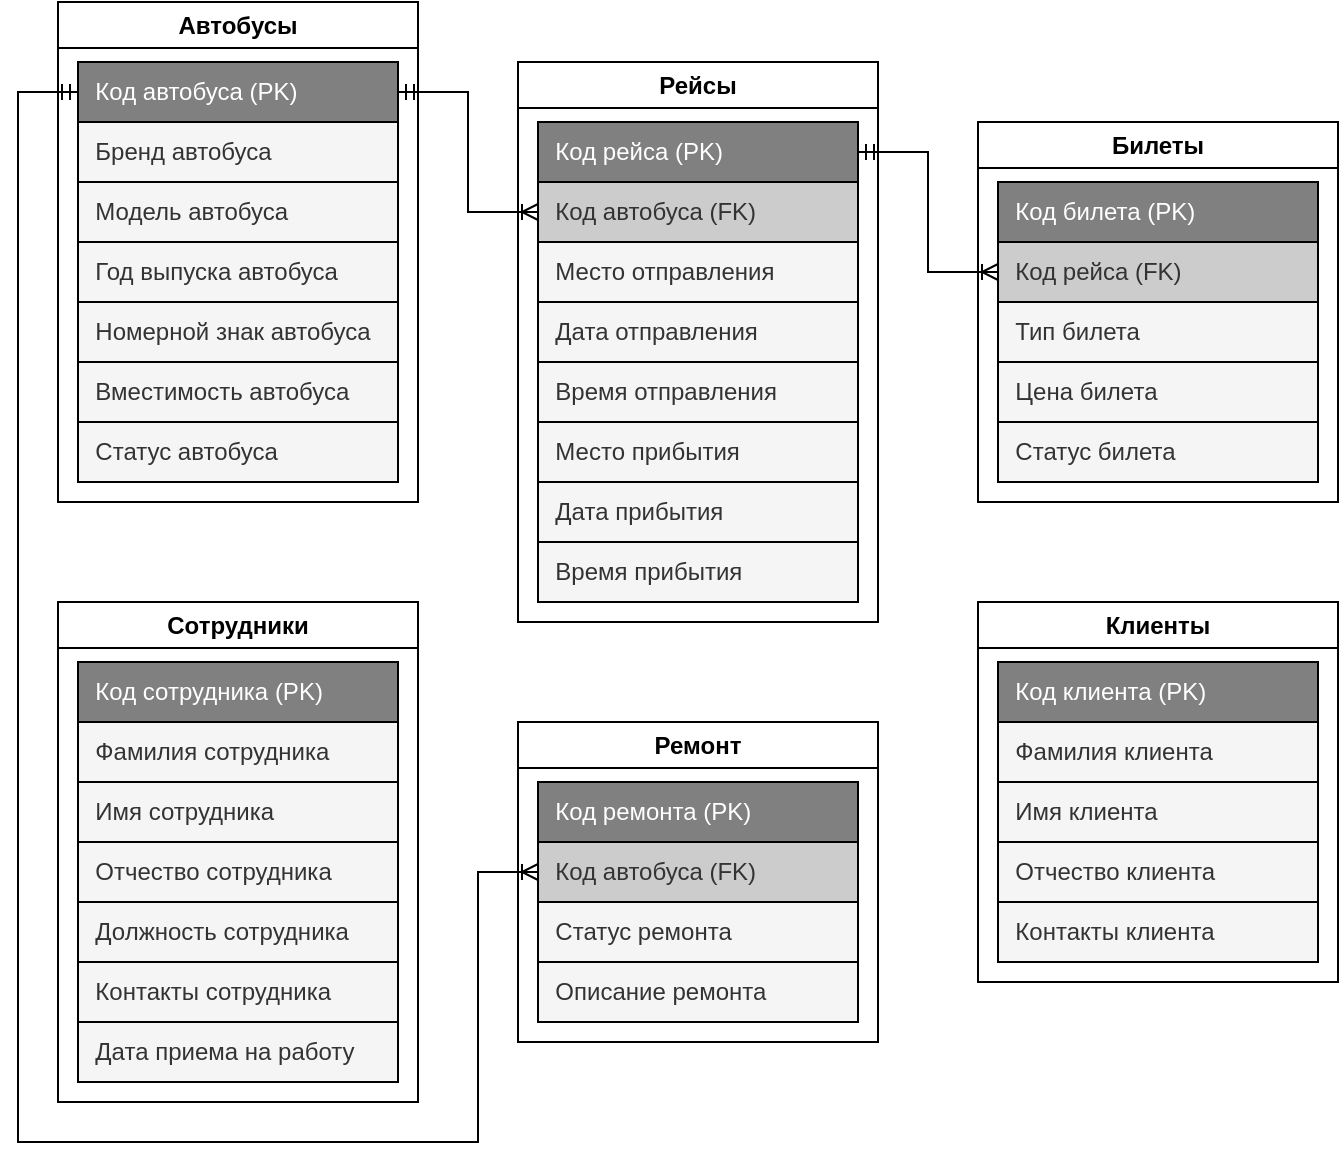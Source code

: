 <mxfile version="24.7.8">
  <diagram name="Схема модулей" id="cPq8n2PzeiPfD2wOMpCX">
    <mxGraphModel dx="1195" dy="703" grid="0" gridSize="10" guides="1" tooltips="1" connect="1" arrows="1" fold="1" page="1" pageScale="1" pageWidth="827" pageHeight="1169" background="#FFFFFF" math="0" shadow="0">
      <root>
        <mxCell id="0" />
        <mxCell id="1" parent="0" />
        <mxCell id="sWWV4aU0v1zVZiFoeMmn-3" value="Автобусы" style="swimlane;whiteSpace=wrap;html=1;" vertex="1" parent="1">
          <mxGeometry x="110" y="40" width="180" height="250" as="geometry" />
        </mxCell>
        <mxCell id="sWWV4aU0v1zVZiFoeMmn-5" value="" style="swimlane;startSize=0;" vertex="1" parent="sWWV4aU0v1zVZiFoeMmn-3">
          <mxGeometry x="10" y="30" width="160" height="210" as="geometry" />
        </mxCell>
        <mxCell id="sWWV4aU0v1zVZiFoeMmn-11" value="&amp;nbsp; Код автобуса (PK)" style="text;html=1;align=left;verticalAlign=middle;whiteSpace=wrap;rounded=0;fillColor=#808080;fontColor=#ffffff;strokeColor=#000000;" vertex="1" parent="sWWV4aU0v1zVZiFoeMmn-5">
          <mxGeometry width="160" height="30" as="geometry" />
        </mxCell>
        <mxCell id="sWWV4aU0v1zVZiFoeMmn-12" value="&amp;nbsp; Бренд автобуса" style="text;html=1;align=left;verticalAlign=middle;whiteSpace=wrap;rounded=0;fillColor=#f5f5f5;fontColor=#333333;strokeColor=#000000;" vertex="1" parent="sWWV4aU0v1zVZiFoeMmn-5">
          <mxGeometry y="30" width="160" height="30" as="geometry" />
        </mxCell>
        <mxCell id="sWWV4aU0v1zVZiFoeMmn-13" value="&amp;nbsp; Модель автобуса" style="text;html=1;align=left;verticalAlign=middle;whiteSpace=wrap;rounded=0;fillColor=#f5f5f5;fontColor=#333333;strokeColor=#000000;" vertex="1" parent="sWWV4aU0v1zVZiFoeMmn-5">
          <mxGeometry y="60" width="160" height="30" as="geometry" />
        </mxCell>
        <mxCell id="sWWV4aU0v1zVZiFoeMmn-14" value="&amp;nbsp; Год выпуска автобуса" style="text;html=1;align=left;verticalAlign=middle;whiteSpace=wrap;rounded=0;fillColor=#f5f5f5;fontColor=#333333;strokeColor=#000000;" vertex="1" parent="sWWV4aU0v1zVZiFoeMmn-5">
          <mxGeometry y="90" width="160" height="30" as="geometry" />
        </mxCell>
        <mxCell id="sWWV4aU0v1zVZiFoeMmn-15" value="&amp;nbsp; Номерной знак автобуса" style="text;html=1;align=left;verticalAlign=middle;whiteSpace=wrap;rounded=0;fillColor=#f5f5f5;fontColor=#333333;strokeColor=#000000;" vertex="1" parent="sWWV4aU0v1zVZiFoeMmn-5">
          <mxGeometry y="120" width="160" height="30" as="geometry" />
        </mxCell>
        <mxCell id="sWWV4aU0v1zVZiFoeMmn-16" value="&amp;nbsp; Вместимость автобуса" style="text;html=1;align=left;verticalAlign=middle;whiteSpace=wrap;rounded=0;fillColor=#f5f5f5;fontColor=#333333;strokeColor=#000000;" vertex="1" parent="sWWV4aU0v1zVZiFoeMmn-5">
          <mxGeometry y="150" width="160" height="30" as="geometry" />
        </mxCell>
        <mxCell id="sWWV4aU0v1zVZiFoeMmn-17" value="&amp;nbsp; Статус автобуса" style="text;html=1;align=left;verticalAlign=middle;whiteSpace=wrap;rounded=0;fillColor=#f5f5f5;fontColor=#333333;strokeColor=#000000;" vertex="1" parent="sWWV4aU0v1zVZiFoeMmn-5">
          <mxGeometry y="180" width="160" height="30" as="geometry" />
        </mxCell>
        <mxCell id="sWWV4aU0v1zVZiFoeMmn-18" value="Сотрудники" style="swimlane;whiteSpace=wrap;html=1;" vertex="1" parent="1">
          <mxGeometry x="110" y="340" width="180" height="250" as="geometry" />
        </mxCell>
        <mxCell id="sWWV4aU0v1zVZiFoeMmn-19" value="" style="swimlane;startSize=0;" vertex="1" parent="sWWV4aU0v1zVZiFoeMmn-18">
          <mxGeometry x="10" y="30" width="160" height="210" as="geometry" />
        </mxCell>
        <mxCell id="sWWV4aU0v1zVZiFoeMmn-20" value="&amp;nbsp; Код сотрудника (PK)" style="text;html=1;align=left;verticalAlign=middle;whiteSpace=wrap;rounded=0;fillColor=#808080;fontColor=#ffffff;strokeColor=#000000;" vertex="1" parent="sWWV4aU0v1zVZiFoeMmn-19">
          <mxGeometry width="160" height="30" as="geometry" />
        </mxCell>
        <mxCell id="sWWV4aU0v1zVZiFoeMmn-21" value="&amp;nbsp; Фамилия сотрудника" style="text;html=1;align=left;verticalAlign=middle;whiteSpace=wrap;rounded=0;fillColor=#f5f5f5;fontColor=#333333;strokeColor=#000000;" vertex="1" parent="sWWV4aU0v1zVZiFoeMmn-19">
          <mxGeometry y="30" width="160" height="30" as="geometry" />
        </mxCell>
        <mxCell id="sWWV4aU0v1zVZiFoeMmn-22" value="&amp;nbsp; Имя сотрудника" style="text;html=1;align=left;verticalAlign=middle;whiteSpace=wrap;rounded=0;fillColor=#f5f5f5;fontColor=#333333;strokeColor=#000000;" vertex="1" parent="sWWV4aU0v1zVZiFoeMmn-19">
          <mxGeometry y="60" width="160" height="30" as="geometry" />
        </mxCell>
        <mxCell id="sWWV4aU0v1zVZiFoeMmn-23" value="&amp;nbsp; Отчество сотрудника" style="text;html=1;align=left;verticalAlign=middle;whiteSpace=wrap;rounded=0;fillColor=#f5f5f5;fontColor=#333333;strokeColor=#000000;" vertex="1" parent="sWWV4aU0v1zVZiFoeMmn-19">
          <mxGeometry y="90" width="160" height="30" as="geometry" />
        </mxCell>
        <mxCell id="sWWV4aU0v1zVZiFoeMmn-24" value="&amp;nbsp; Должность сотрудника" style="text;html=1;align=left;verticalAlign=middle;whiteSpace=wrap;rounded=0;fillColor=#f5f5f5;fontColor=#333333;strokeColor=#000000;" vertex="1" parent="sWWV4aU0v1zVZiFoeMmn-19">
          <mxGeometry y="120" width="160" height="30" as="geometry" />
        </mxCell>
        <mxCell id="sWWV4aU0v1zVZiFoeMmn-25" value="&amp;nbsp; Контакты сотрудника" style="text;html=1;align=left;verticalAlign=middle;whiteSpace=wrap;rounded=0;fillColor=#f5f5f5;fontColor=#333333;strokeColor=#000000;" vertex="1" parent="sWWV4aU0v1zVZiFoeMmn-19">
          <mxGeometry y="150" width="160" height="30" as="geometry" />
        </mxCell>
        <mxCell id="sWWV4aU0v1zVZiFoeMmn-26" value="&amp;nbsp; Дата приема на работу" style="text;html=1;align=left;verticalAlign=middle;whiteSpace=wrap;rounded=0;fillColor=#f5f5f5;fontColor=#333333;strokeColor=#000000;" vertex="1" parent="sWWV4aU0v1zVZiFoeMmn-19">
          <mxGeometry y="180" width="160" height="30" as="geometry" />
        </mxCell>
        <mxCell id="sWWV4aU0v1zVZiFoeMmn-27" value="Рейсы" style="swimlane;whiteSpace=wrap;html=1;" vertex="1" parent="1">
          <mxGeometry x="340" y="70" width="180" height="280" as="geometry" />
        </mxCell>
        <mxCell id="sWWV4aU0v1zVZiFoeMmn-28" value="" style="swimlane;startSize=0;" vertex="1" parent="sWWV4aU0v1zVZiFoeMmn-27">
          <mxGeometry x="10" y="30" width="160" height="240" as="geometry" />
        </mxCell>
        <mxCell id="sWWV4aU0v1zVZiFoeMmn-29" value="&amp;nbsp; Код рейса (PK)" style="text;html=1;align=left;verticalAlign=middle;whiteSpace=wrap;rounded=0;fillColor=#808080;fontColor=#ffffff;strokeColor=#000000;" vertex="1" parent="sWWV4aU0v1zVZiFoeMmn-28">
          <mxGeometry width="160" height="30" as="geometry" />
        </mxCell>
        <mxCell id="sWWV4aU0v1zVZiFoeMmn-30" value="&amp;nbsp; Код автобуса (FK)" style="text;html=1;align=left;verticalAlign=middle;whiteSpace=wrap;rounded=0;fillColor=#CCCCCC;fontColor=#333333;strokeColor=#000000;" vertex="1" parent="sWWV4aU0v1zVZiFoeMmn-28">
          <mxGeometry y="30" width="160" height="30" as="geometry" />
        </mxCell>
        <mxCell id="sWWV4aU0v1zVZiFoeMmn-31" value="&amp;nbsp; Место отправления" style="text;html=1;align=left;verticalAlign=middle;whiteSpace=wrap;rounded=0;fillColor=#f5f5f5;fontColor=#333333;strokeColor=#000000;" vertex="1" parent="sWWV4aU0v1zVZiFoeMmn-28">
          <mxGeometry y="60" width="160" height="30" as="geometry" />
        </mxCell>
        <mxCell id="sWWV4aU0v1zVZiFoeMmn-32" value="&amp;nbsp; Дата отправления" style="text;html=1;align=left;verticalAlign=middle;whiteSpace=wrap;rounded=0;fillColor=#f5f5f5;fontColor=#333333;strokeColor=#000000;" vertex="1" parent="sWWV4aU0v1zVZiFoeMmn-28">
          <mxGeometry y="90" width="160" height="30" as="geometry" />
        </mxCell>
        <mxCell id="sWWV4aU0v1zVZiFoeMmn-33" value="&amp;nbsp; Время отправления" style="text;html=1;align=left;verticalAlign=middle;whiteSpace=wrap;rounded=0;fillColor=#f5f5f5;fontColor=#333333;strokeColor=#000000;" vertex="1" parent="sWWV4aU0v1zVZiFoeMmn-28">
          <mxGeometry y="120" width="160" height="30" as="geometry" />
        </mxCell>
        <mxCell id="sWWV4aU0v1zVZiFoeMmn-34" value="&amp;nbsp; Место прибытия" style="text;html=1;align=left;verticalAlign=middle;whiteSpace=wrap;rounded=0;fillColor=#f5f5f5;fontColor=#333333;strokeColor=#000000;" vertex="1" parent="sWWV4aU0v1zVZiFoeMmn-28">
          <mxGeometry y="150" width="160" height="30" as="geometry" />
        </mxCell>
        <mxCell id="sWWV4aU0v1zVZiFoeMmn-35" value="&amp;nbsp; Дата прибытия" style="text;html=1;align=left;verticalAlign=middle;whiteSpace=wrap;rounded=0;fillColor=#f5f5f5;fontColor=#333333;strokeColor=#000000;" vertex="1" parent="sWWV4aU0v1zVZiFoeMmn-28">
          <mxGeometry y="180" width="160" height="30" as="geometry" />
        </mxCell>
        <mxCell id="sWWV4aU0v1zVZiFoeMmn-36" value="&amp;nbsp; Время прибытия" style="text;html=1;align=left;verticalAlign=middle;whiteSpace=wrap;rounded=0;fillColor=#f5f5f5;fontColor=#333333;strokeColor=#000000;" vertex="1" parent="sWWV4aU0v1zVZiFoeMmn-28">
          <mxGeometry y="210" width="160" height="30" as="geometry" />
        </mxCell>
        <mxCell id="sWWV4aU0v1zVZiFoeMmn-37" value="Билеты" style="swimlane;whiteSpace=wrap;html=1;" vertex="1" parent="1">
          <mxGeometry x="570" y="100" width="180" height="190" as="geometry" />
        </mxCell>
        <mxCell id="sWWV4aU0v1zVZiFoeMmn-38" value="" style="swimlane;startSize=0;" vertex="1" parent="sWWV4aU0v1zVZiFoeMmn-37">
          <mxGeometry x="10" y="30" width="160" height="150" as="geometry" />
        </mxCell>
        <mxCell id="sWWV4aU0v1zVZiFoeMmn-39" value="&amp;nbsp; Код билета (PK)" style="text;html=1;align=left;verticalAlign=middle;whiteSpace=wrap;rounded=0;fillColor=#808080;fontColor=#ffffff;strokeColor=#000000;" vertex="1" parent="sWWV4aU0v1zVZiFoeMmn-38">
          <mxGeometry width="160" height="30" as="geometry" />
        </mxCell>
        <mxCell id="sWWV4aU0v1zVZiFoeMmn-41" value="&amp;nbsp; Тип билета" style="text;html=1;align=left;verticalAlign=middle;whiteSpace=wrap;rounded=0;fillColor=#f5f5f5;fontColor=#333333;strokeColor=#000000;" vertex="1" parent="sWWV4aU0v1zVZiFoeMmn-38">
          <mxGeometry y="60" width="160" height="30" as="geometry" />
        </mxCell>
        <mxCell id="sWWV4aU0v1zVZiFoeMmn-42" value="&amp;nbsp; Цена билета" style="text;html=1;align=left;verticalAlign=middle;whiteSpace=wrap;rounded=0;fillColor=#f5f5f5;fontColor=#333333;strokeColor=#000000;" vertex="1" parent="sWWV4aU0v1zVZiFoeMmn-38">
          <mxGeometry y="90" width="160" height="30" as="geometry" />
        </mxCell>
        <mxCell id="sWWV4aU0v1zVZiFoeMmn-43" value="&amp;nbsp; Статус билета" style="text;html=1;align=left;verticalAlign=middle;whiteSpace=wrap;rounded=0;fillColor=#f5f5f5;fontColor=#333333;strokeColor=#000000;" vertex="1" parent="sWWV4aU0v1zVZiFoeMmn-38">
          <mxGeometry y="120" width="160" height="30" as="geometry" />
        </mxCell>
        <mxCell id="sWWV4aU0v1zVZiFoeMmn-46" value="&amp;nbsp; Код рейса (FK)" style="text;html=1;align=left;verticalAlign=middle;whiteSpace=wrap;rounded=0;fillColor=#CCCCCC;fontColor=#333333;strokeColor=#000000;" vertex="1" parent="sWWV4aU0v1zVZiFoeMmn-38">
          <mxGeometry y="30" width="160" height="30" as="geometry" />
        </mxCell>
        <mxCell id="sWWV4aU0v1zVZiFoeMmn-47" value="Клиенты" style="swimlane;whiteSpace=wrap;html=1;" vertex="1" parent="1">
          <mxGeometry x="570" y="340" width="180" height="190" as="geometry" />
        </mxCell>
        <mxCell id="sWWV4aU0v1zVZiFoeMmn-48" value="" style="swimlane;startSize=0;" vertex="1" parent="sWWV4aU0v1zVZiFoeMmn-47">
          <mxGeometry x="10" y="30" width="160" height="150" as="geometry" />
        </mxCell>
        <mxCell id="sWWV4aU0v1zVZiFoeMmn-49" value="&amp;nbsp; Код клиента (PK)" style="text;html=1;align=left;verticalAlign=middle;whiteSpace=wrap;rounded=0;fillColor=#808080;fontColor=#ffffff;strokeColor=#000000;" vertex="1" parent="sWWV4aU0v1zVZiFoeMmn-48">
          <mxGeometry width="160" height="30" as="geometry" />
        </mxCell>
        <mxCell id="sWWV4aU0v1zVZiFoeMmn-50" value="&amp;nbsp; Фамилия клиента" style="text;html=1;align=left;verticalAlign=middle;whiteSpace=wrap;rounded=0;fillColor=#f5f5f5;fontColor=#333333;strokeColor=#000000;" vertex="1" parent="sWWV4aU0v1zVZiFoeMmn-48">
          <mxGeometry y="30" width="160" height="30" as="geometry" />
        </mxCell>
        <mxCell id="sWWV4aU0v1zVZiFoeMmn-51" value="&amp;nbsp; Имя клиента" style="text;html=1;align=left;verticalAlign=middle;whiteSpace=wrap;rounded=0;fillColor=#f5f5f5;fontColor=#333333;strokeColor=#000000;" vertex="1" parent="sWWV4aU0v1zVZiFoeMmn-48">
          <mxGeometry y="60" width="160" height="30" as="geometry" />
        </mxCell>
        <mxCell id="sWWV4aU0v1zVZiFoeMmn-52" value="&amp;nbsp; Отчество клиента" style="text;html=1;align=left;verticalAlign=middle;whiteSpace=wrap;rounded=0;fillColor=#f5f5f5;fontColor=#333333;strokeColor=#000000;" vertex="1" parent="sWWV4aU0v1zVZiFoeMmn-48">
          <mxGeometry y="90" width="160" height="30" as="geometry" />
        </mxCell>
        <mxCell id="sWWV4aU0v1zVZiFoeMmn-53" value="&amp;nbsp; Контакты клиента" style="text;html=1;align=left;verticalAlign=middle;whiteSpace=wrap;rounded=0;fillColor=#f5f5f5;fontColor=#333333;strokeColor=#000000;" vertex="1" parent="sWWV4aU0v1zVZiFoeMmn-48">
          <mxGeometry y="120" width="160" height="30" as="geometry" />
        </mxCell>
        <mxCell id="sWWV4aU0v1zVZiFoeMmn-56" value="Ремонт" style="swimlane;whiteSpace=wrap;html=1;" vertex="1" parent="1">
          <mxGeometry x="340" y="400" width="180" height="160" as="geometry" />
        </mxCell>
        <mxCell id="sWWV4aU0v1zVZiFoeMmn-57" value="" style="swimlane;startSize=0;" vertex="1" parent="sWWV4aU0v1zVZiFoeMmn-56">
          <mxGeometry x="10" y="30" width="160" height="120" as="geometry" />
        </mxCell>
        <mxCell id="sWWV4aU0v1zVZiFoeMmn-58" value="&amp;nbsp; Код ремонта (PK)" style="text;html=1;align=left;verticalAlign=middle;whiteSpace=wrap;rounded=0;fillColor=#808080;fontColor=#ffffff;strokeColor=#000000;" vertex="1" parent="sWWV4aU0v1zVZiFoeMmn-57">
          <mxGeometry width="160" height="30" as="geometry" />
        </mxCell>
        <mxCell id="sWWV4aU0v1zVZiFoeMmn-60" value="&amp;nbsp; Статус ремонта" style="text;html=1;align=left;verticalAlign=middle;whiteSpace=wrap;rounded=0;fillColor=#f5f5f5;fontColor=#333333;strokeColor=#000000;" vertex="1" parent="sWWV4aU0v1zVZiFoeMmn-57">
          <mxGeometry y="60" width="160" height="30" as="geometry" />
        </mxCell>
        <mxCell id="sWWV4aU0v1zVZiFoeMmn-61" value="&amp;nbsp; Описание ремонта" style="text;html=1;align=left;verticalAlign=middle;whiteSpace=wrap;rounded=0;fillColor=#f5f5f5;fontColor=#333333;strokeColor=#000000;" vertex="1" parent="sWWV4aU0v1zVZiFoeMmn-57">
          <mxGeometry y="90" width="160" height="30" as="geometry" />
        </mxCell>
        <mxCell id="sWWV4aU0v1zVZiFoeMmn-63" value="&amp;nbsp; Код автобуса (FK)" style="text;html=1;align=left;verticalAlign=middle;whiteSpace=wrap;rounded=0;fillColor=#CCCCCC;fontColor=#333333;strokeColor=#000000;" vertex="1" parent="sWWV4aU0v1zVZiFoeMmn-57">
          <mxGeometry y="30" width="160" height="30" as="geometry" />
        </mxCell>
        <mxCell id="sWWV4aU0v1zVZiFoeMmn-73" style="edgeStyle=orthogonalEdgeStyle;rounded=0;orthogonalLoop=1;jettySize=auto;html=1;entryX=1;entryY=0.5;entryDx=0;entryDy=0;endArrow=ERmandOne;endFill=0;startArrow=ERoneToMany;startFill=0;" edge="1" parent="1" source="sWWV4aU0v1zVZiFoeMmn-46" target="sWWV4aU0v1zVZiFoeMmn-29">
          <mxGeometry relative="1" as="geometry" />
        </mxCell>
        <mxCell id="sWWV4aU0v1zVZiFoeMmn-74" style="edgeStyle=orthogonalEdgeStyle;rounded=0;orthogonalLoop=1;jettySize=auto;html=1;entryX=1;entryY=0.5;entryDx=0;entryDy=0;startArrow=ERoneToMany;startFill=0;endArrow=ERmandOne;endFill=0;" edge="1" parent="1" source="sWWV4aU0v1zVZiFoeMmn-30" target="sWWV4aU0v1zVZiFoeMmn-11">
          <mxGeometry relative="1" as="geometry" />
        </mxCell>
        <mxCell id="sWWV4aU0v1zVZiFoeMmn-76" style="edgeStyle=orthogonalEdgeStyle;rounded=0;orthogonalLoop=1;jettySize=auto;html=1;entryX=0;entryY=0.5;entryDx=0;entryDy=0;endArrow=ERmandOne;endFill=0;curved=0;startArrow=ERoneToMany;startFill=0;" edge="1" parent="1" source="sWWV4aU0v1zVZiFoeMmn-63" target="sWWV4aU0v1zVZiFoeMmn-11">
          <mxGeometry relative="1" as="geometry">
            <Array as="points">
              <mxPoint x="320" y="475" />
              <mxPoint x="320" y="610" />
              <mxPoint x="90" y="610" />
              <mxPoint x="90" y="85" />
            </Array>
          </mxGeometry>
        </mxCell>
      </root>
    </mxGraphModel>
  </diagram>
</mxfile>
